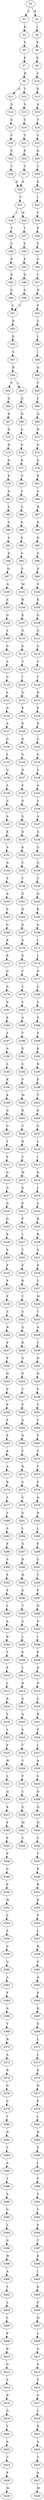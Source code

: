 strict digraph  {
	S0 -> S1 [ label = C ];
	S0 -> S2 [ label = R ];
	S1 -> S3 [ label = K ];
	S2 -> S4 [ label = I ];
	S3 -> S5 [ label = V ];
	S4 -> S6 [ label = F ];
	S5 -> S7 [ label = F ];
	S6 -> S8 [ label = K ];
	S7 -> S9 [ label = R ];
	S8 -> S10 [ label = S ];
	S9 -> S11 [ label = A ];
	S9 -> S12 [ label = T ];
	S10 -> S13 [ label = S ];
	S11 -> S14 [ label = S ];
	S12 -> S15 [ label = S ];
	S13 -> S16 [ label = A ];
	S14 -> S17 [ label = S ];
	S15 -> S18 [ label = S ];
	S16 -> S19 [ label = V ];
	S17 -> S20 [ label = V ];
	S18 -> S21 [ label = V ];
	S19 -> S22 [ label = V ];
	S20 -> S23 [ label = F ];
	S21 -> S24 [ label = F ];
	S22 -> S25 [ label = D ];
	S23 -> S26 [ label = T ];
	S24 -> S27 [ label = T ];
	S25 -> S28 [ label = T ];
	S26 -> S29 [ label = E ];
	S27 -> S29 [ label = E ];
	S28 -> S30 [ label = K ];
	S29 -> S31 [ label = V ];
	S30 -> S32 [ label = I ];
	S31 -> S33 [ label = L ];
	S31 -> S34 [ label = H ];
	S32 -> S35 [ label = C ];
	S33 -> S36 [ label = T ];
	S34 -> S37 [ label = T ];
	S35 -> S38 [ label = P ];
	S36 -> S39 [ label = C ];
	S37 -> S40 [ label = C ];
	S38 -> S41 [ label = S ];
	S39 -> S42 [ label = P ];
	S40 -> S43 [ label = P ];
	S41 -> S44 [ label = G ];
	S42 -> S45 [ label = D ];
	S43 -> S46 [ label = D ];
	S44 -> S47 [ label = C ];
	S45 -> S48 [ label = G ];
	S46 -> S49 [ label = G ];
	S47 -> S50 [ label = N ];
	S48 -> S51 [ label = C ];
	S49 -> S51 [ label = C ];
	S50 -> S52 [ label = P ];
	S51 -> S53 [ label = K ];
	S52 -> S54 [ label = C ];
	S53 -> S55 [ label = P ];
	S54 -> S56 [ label = I ];
	S55 -> S57 [ label = C ];
	S56 -> S58 [ label = I ];
	S57 -> S59 [ label = R ];
	S58 -> S60 [ label = G ];
	S59 -> S61 [ label = P ];
	S59 -> S62 [ label = L ];
	S60 -> S63 [ label = T ];
	S61 -> S64 [ label = Q ];
	S62 -> S65 [ label = Q ];
	S63 -> S66 [ label = F ];
	S64 -> S67 [ label = E ];
	S65 -> S68 [ label = N ];
	S66 -> S69 [ label = Q ];
	S67 -> S70 [ label = G ];
	S68 -> S71 [ label = G ];
	S69 -> S72 [ label = N ];
	S70 -> S73 [ label = D ];
	S71 -> S74 [ label = G ];
	S72 -> S75 [ label = G ];
	S73 -> S76 [ label = G ];
	S74 -> S77 [ label = K ];
	S75 -> S78 [ label = G ];
	S76 -> S79 [ label = K ];
	S77 -> S80 [ label = G ];
	S78 -> S81 [ label = N ];
	S79 -> S82 [ label = G ];
	S80 -> S83 [ label = S ];
	S81 -> S84 [ label = G ];
	S82 -> S85 [ label = S ];
	S83 -> S86 [ label = G ];
	S84 -> S87 [ label = R ];
	S85 -> S88 [ label = G ];
	S86 -> S89 [ label = G ];
	S87 -> S90 [ label = K ];
	S88 -> S91 [ label = S ];
	S89 -> S92 [ label = S ];
	S90 -> S93 [ label = R ];
	S91 -> S94 [ label = G ];
	S92 -> S95 [ label = G ];
	S93 -> S96 [ label = G ];
	S94 -> S97 [ label = Q ];
	S95 -> S98 [ label = S ];
	S96 -> S99 [ label = G ];
	S97 -> S100 [ label = G ];
	S98 -> S101 [ label = M ];
	S99 -> S102 [ label = S ];
	S100 -> S103 [ label = A ];
	S101 -> S104 [ label = R ];
	S102 -> S105 [ label = K ];
	S103 -> S106 [ label = G ];
	S104 -> S107 [ label = K ];
	S105 -> S108 [ label = G ];
	S106 -> S109 [ label = L ];
	S107 -> S110 [ label = G ];
	S108 -> S111 [ label = G ];
	S109 -> S112 [ label = G ];
	S110 -> S113 [ label = E ];
	S111 -> S114 [ label = G ];
	S112 -> S115 [ label = A ];
	S113 -> S116 [ label = S ];
	S114 -> S117 [ label = V ];
	S115 -> S118 [ label = G ];
	S116 -> S119 [ label = I ];
	S117 -> S120 [ label = T ];
	S118 -> S121 [ label = L ];
	S119 -> S122 [ label = S ];
	S120 -> S123 [ label = N ];
	S121 -> S124 [ label = G ];
	S122 -> S125 [ label = K ];
	S123 -> S126 [ label = K ];
	S124 -> S127 [ label = A ];
	S125 -> S128 [ label = K ];
	S126 -> S129 [ label = D ];
	S127 -> S130 [ label = G ];
	S128 -> S131 [ label = G ];
	S129 -> S132 [ label = G ];
	S130 -> S133 [ label = L ];
	S131 -> S134 [ label = G ];
	S132 -> S135 [ label = S ];
	S133 -> S136 [ label = G ];
	S134 -> S137 [ label = D ];
	S135 -> S138 [ label = S ];
	S136 -> S139 [ label = S ];
	S137 -> S140 [ label = P ];
	S138 -> S141 [ label = G ];
	S139 -> S142 [ label = G ];
	S140 -> S143 [ label = G ];
	S141 -> S144 [ label = S ];
	S142 -> S145 [ label = A ];
	S143 -> S146 [ label = G ];
	S144 -> S147 [ label = A ];
	S145 -> S148 [ label = K ];
	S146 -> S149 [ label = D ];
	S147 -> S150 [ label = G ];
	S148 -> S151 [ label = S ];
	S149 -> S152 [ label = K ];
	S150 -> S153 [ label = G ];
	S151 -> S154 [ label = G ];
	S152 -> S155 [ label = T ];
	S153 -> S156 [ label = G ];
	S154 -> S157 [ label = S ];
	S155 -> S158 [ label = T ];
	S156 -> S159 [ label = T ];
	S157 -> S160 [ label = A ];
	S158 -> S161 [ label = G ];
	S159 -> S162 [ label = G ];
	S160 -> S163 [ label = S ];
	S161 -> S164 [ label = D ];
	S162 -> S165 [ label = R ];
	S163 -> S166 [ label = G ];
	S164 -> S167 [ label = K ];
	S165 -> S168 [ label = G ];
	S166 -> S169 [ label = K ];
	S167 -> S170 [ label = S ];
	S168 -> S171 [ label = I ];
	S169 -> S172 [ label = K ];
	S170 -> S173 [ label = G ];
	S171 -> S174 [ label = L ];
	S172 -> S175 [ label = G ];
	S173 -> S176 [ label = Y ];
	S174 -> S177 [ label = N ];
	S175 -> S178 [ label = G ];
	S176 -> S179 [ label = C ];
	S177 -> S180 [ label = G ];
	S178 -> S181 [ label = G ];
	S179 -> S182 [ label = V ];
	S180 -> S183 [ label = S ];
	S181 -> S184 [ label = E ];
	S182 -> S185 [ label = A ];
	S183 -> S186 [ label = G ];
	S184 -> S187 [ label = S ];
	S185 -> S188 [ label = T ];
	S186 -> S189 [ label = S ];
	S187 -> S190 [ label = A ];
	S188 -> S191 [ label = E ];
	S189 -> S192 [ label = K ];
	S190 -> S193 [ label = S ];
	S191 -> S194 [ label = S ];
	S192 -> S195 [ label = D ];
	S193 -> S196 [ label = K ];
	S194 -> S197 [ label = F ];
	S195 -> S198 [ label = P ];
	S196 -> S199 [ label = K ];
	S197 -> S200 [ label = M ];
	S198 -> S201 [ label = V ];
	S199 -> S202 [ label = G ];
	S200 -> S203 [ label = R ];
	S201 -> S204 [ label = K ];
	S202 -> S205 [ label = G ];
	S203 -> S206 [ label = V ];
	S204 -> S207 [ label = G ];
	S205 -> S208 [ label = T ];
	S206 -> S209 [ label = R ];
	S207 -> S210 [ label = L ];
	S208 -> S211 [ label = P ];
	S209 -> S212 [ label = V ];
	S210 -> S213 [ label = I ];
	S211 -> S214 [ label = G ];
	S212 -> S215 [ label = W ];
	S213 -> S216 [ label = G ];
	S214 -> S217 [ label = G ];
	S215 -> S218 [ label = A ];
	S216 -> S219 [ label = L ];
	S217 -> S220 [ label = Q ];
	S218 -> S221 [ label = P ];
	S219 -> S222 [ label = G ];
	S220 -> S223 [ label = Q ];
	S221 -> S224 [ label = F ];
	S222 -> S225 [ label = R ];
	S223 -> S226 [ label = K ];
	S224 -> S227 [ label = L ];
	S225 -> S228 [ label = R ];
	S226 -> S229 [ label = S ];
	S227 -> S230 [ label = T ];
	S228 -> S231 [ label = G ];
	S229 -> S232 [ label = P ];
	S230 -> S233 [ label = E ];
	S231 -> S234 [ label = E ];
	S232 -> S235 [ label = P ];
	S233 -> S236 [ label = R ];
	S234 -> S237 [ label = C ];
	S235 -> S238 [ label = P ];
	S236 -> S239 [ label = C ];
	S237 -> S240 [ label = M ];
	S238 -> S241 [ label = S ];
	S239 -> S242 [ label = S ];
	S240 -> S243 [ label = T ];
	S241 -> S244 [ label = R ];
	S242 -> S245 [ label = Q ];
	S243 -> S246 [ label = A ];
	S244 -> S247 [ label = P ];
	S245 -> S248 [ label = R ];
	S246 -> S249 [ label = Y ];
	S247 -> S250 [ label = P ];
	S248 -> S251 [ label = G ];
	S249 -> S252 [ label = N ];
	S250 -> S253 [ label = H ];
	S251 -> S254 [ label = P ];
	S252 -> S255 [ label = N ];
	S253 -> S256 [ label = S ];
	S254 -> S257 [ label = V ];
	S255 -> S258 [ label = S ];
	S256 -> S259 [ label = P ];
	S257 -> S260 [ label = F ];
	S258 -> S261 [ label = C ];
	S259 -> S262 [ label = P ];
	S260 -> S263 [ label = A ];
	S261 -> S264 [ label = Y ];
	S262 -> S265 [ label = E ];
	S263 -> S266 [ label = Q ];
	S264 -> S267 [ label = V ];
	S265 -> S268 [ label = K ];
	S266 -> S269 [ label = F ];
	S267 -> S270 [ label = Y ];
	S268 -> S271 [ label = A ];
	S269 -> S272 [ label = R ];
	S270 -> S273 [ label = V ];
	S271 -> S274 [ label = R ];
	S272 -> S275 [ label = S ];
	S273 -> S276 [ label = P ];
	S274 -> S277 [ label = S ];
	S275 -> S278 [ label = C ];
	S276 -> S279 [ label = Q ];
	S277 -> S280 [ label = V ];
	S278 -> S281 [ label = S ];
	S279 -> S282 [ label = N ];
	S280 -> S283 [ label = S ];
	S281 -> S284 [ label = L ];
	S282 -> S285 [ label = L ];
	S283 -> S286 [ label = P ];
	S284 -> S287 [ label = G ];
	S285 -> S288 [ label = F ];
	S286 -> S289 [ label = S ];
	S287 -> S290 [ label = R ];
	S288 -> S291 [ label = S ];
	S289 -> S292 [ label = F ];
	S290 -> S293 [ label = H ];
	S291 -> S294 [ label = T ];
	S292 -> S295 [ label = S ];
	S293 -> S296 [ label = A ];
	S294 -> S297 [ label = P ];
	S295 -> S298 [ label = L ];
	S296 -> S299 [ label = T ];
	S297 -> S300 [ label = N ];
	S298 -> S301 [ label = A ];
	S299 -> S302 [ label = S ];
	S300 -> S303 [ label = D ];
	S301 -> S304 [ label = R ];
	S302 -> S305 [ label = L ];
	S303 -> S306 [ label = I ];
	S304 -> S307 [ label = T ];
	S305 -> S308 [ label = F ];
	S306 -> S309 [ label = F ];
	S307 -> S310 [ label = P ];
	S308 -> S311 [ label = L ];
	S309 -> S312 [ label = D ];
	S310 -> S313 [ label = L ];
	S311 -> S314 [ label = R ];
	S312 -> S315 [ label = N ];
	S313 -> S316 [ label = R ];
	S314 -> S317 [ label = A ];
	S315 -> S318 [ label = S ];
	S316 -> S319 [ label = L ];
	S317 -> S320 [ label = A ];
	S318 -> S321 [ label = R ];
	S319 -> S322 [ label = L ];
	S320 -> S323 [ label = S ];
	S321 -> S324 [ label = F ];
	S322 -> S325 [ label = P ];
	S323 -> S326 [ label = T ];
	S324 -> S327 [ label = I ];
	S325 -> S328 [ label = W ];
	S326 -> S329 [ label = C ];
	S327 -> S330 [ label = A ];
	S328 -> S331 [ label = L ];
	S329 -> S332 [ label = P ];
	S330 -> S333 [ label = S ];
	S331 -> S334 [ label = Q ];
	S332 -> S335 [ label = C ];
	S333 -> S336 [ label = D ];
	S334 -> S337 [ label = K ];
	S335 -> S338 [ label = S ];
	S336 -> S339 [ label = Q ];
	S337 -> S340 [ label = P ];
	S338 -> S341 [ label = M ];
	S339 -> S342 [ label = N ];
	S340 -> S343 [ label = F ];
	S341 -> S344 [ label = V ];
	S342 -> S345 [ label = S ];
	S343 -> S346 [ label = P ];
	S345 -> S347 [ label = Y ];
	S346 -> S348 [ label = C ];
	S347 -> S349 [ label = R ];
	S348 -> S350 [ label = P ];
	S349 -> S351 [ label = R ];
	S350 -> S352 [ label = W ];
	S351 -> S353 [ label = K ];
	S352 -> S354 [ label = L ];
	S353 -> S355 [ label = P ];
	S354 -> S356 [ label = S ];
	S355 -> S357 [ label = L ];
	S356 -> S358 [ label = C ];
	S357 -> S359 [ label = R ];
	S358 -> S360 [ label = G ];
	S359 -> S361 [ label = F ];
	S360 -> S362 [ label = A ];
	S361 -> S363 [ label = Q ];
	S362 -> S364 [ label = F ];
	S363 -> S365 [ label = E ];
	S364 -> S366 [ label = A ];
	S365 -> S367 [ label = K ];
	S366 -> S368 [ label = V ];
	S367 -> S369 [ label = S ];
	S368 -> S370 [ label = R ];
	S369 -> S371 [ label = L ];
	S370 -> S372 [ label = A ];
	S371 -> S373 [ label = L ];
	S372 -> S374 [ label = R ];
	S373 -> S375 [ label = K ];
	S374 -> S376 [ label = G ];
	S375 -> S377 [ label = H ];
	S376 -> S378 [ label = G ];
	S377 -> S379 [ label = P ];
	S378 -> S380 [ label = T ];
	S379 -> S381 [ label = L ];
	S380 -> S382 [ label = N ];
	S381 -> S383 [ label = N ];
	S382 -> S384 [ label = V ];
	S383 -> S385 [ label = S ];
	S384 -> S386 [ label = A ];
	S385 -> S387 [ label = I ];
	S386 -> S388 [ label = T ];
	S387 -> S389 [ label = P ];
	S388 -> S390 [ label = A ];
	S389 -> S391 [ label = S ];
	S390 -> S392 [ label = G ];
	S391 -> S393 [ label = V ];
	S392 -> S394 [ label = L ];
	S393 -> S395 [ label = F ];
	S394 -> S396 [ label = G ];
	S395 -> S397 [ label = T ];
	S396 -> S398 [ label = W ];
	S397 -> S399 [ label = K ];
	S398 -> S400 [ label = A ];
	S399 -> S401 [ label = I ];
	S400 -> S402 [ label = Y ];
	S401 -> S403 [ label = R ];
	S402 -> S404 [ label = L ];
	S403 -> S405 [ label = S ];
	S404 -> S406 [ label = L ];
	S405 -> S407 [ label = H ];
	S406 -> S408 [ label = P ];
	S407 -> S409 [ label = L ];
	S408 -> S410 [ label = R ];
	S409 -> S411 [ label = A ];
	S410 -> S412 [ label = G ];
	S411 -> S413 [ label = S ];
	S412 -> S414 [ label = S ];
	S413 -> S415 [ label = S ];
	S414 -> S416 [ label = R ];
	S415 -> S417 [ label = G ];
	S416 -> S418 [ label = Q ];
	S417 -> S419 [ label = C ];
	S418 -> S420 [ label = L ];
	S419 -> S421 [ label = R ];
	S420 -> S422 [ label = A ];
	S421 -> S423 [ label = A ];
	S422 -> S424 [ label = C ];
	S423 -> S425 [ label = T ];
	S424 -> S426 [ label = P ];
	S425 -> S427 [ label = A ];
	S426 -> S428 [ label = M ];
	S427 -> S429 [ label = M ];
}
